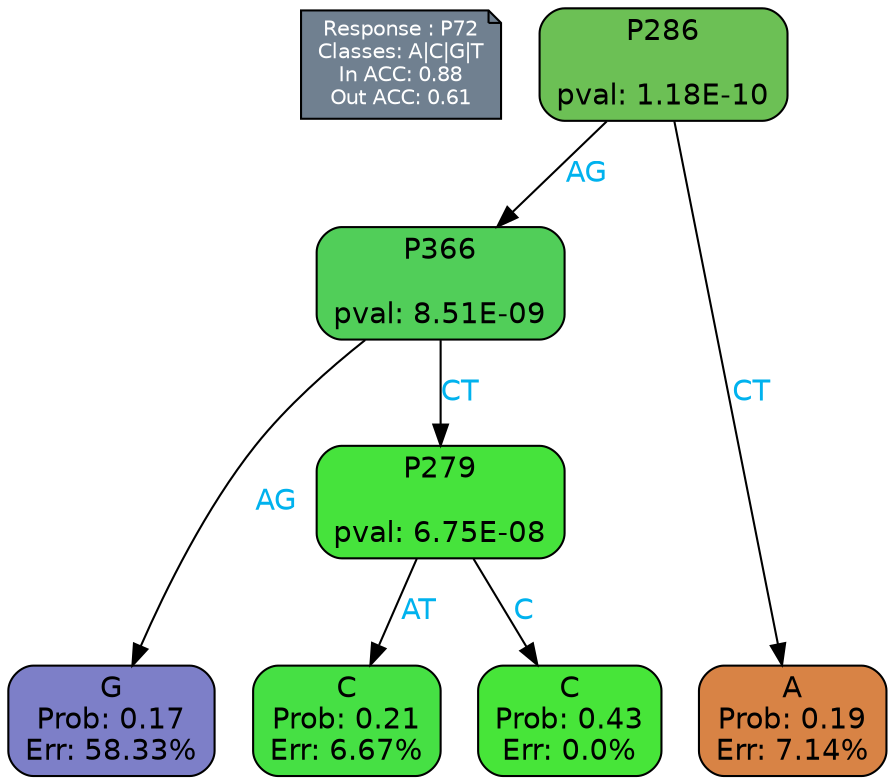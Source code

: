 digraph Tree {
node [shape=box, style="filled, rounded", color="black", fontname=helvetica] ;
graph [ranksep=equally, splines=polylines, bgcolor=transparent, dpi=600] ;
edge [fontname=helvetica] ;
LEGEND [label="Response : P72
Classes: A|C|G|T
In ACC: 0.88
Out ACC: 0.61
",shape=note,align=left,style=filled,fillcolor="slategray",fontcolor="white",fontsize=10];1 [label="P286

pval: 1.18E-10", fillcolor="#6cc055"] ;
2 [label="P366

pval: 8.51E-09", fillcolor="#51ce59"] ;
3 [label="G
Prob: 0.17
Err: 58.33%", fillcolor="#7d7fc8"] ;
4 [label="P279

pval: 6.75E-08", fillcolor="#46e33c"] ;
5 [label="C
Prob: 0.21
Err: 6.67%", fillcolor="#46e044"] ;
6 [label="C
Prob: 0.43
Err: 0.0%", fillcolor="#47e539"] ;
7 [label="A
Prob: 0.19
Err: 7.14%", fillcolor="#d88345"] ;
1 -> 2 [label="AG",fontcolor=deepskyblue2] ;
1 -> 7 [label="CT",fontcolor=deepskyblue2] ;
2 -> 3 [label="AG",fontcolor=deepskyblue2] ;
2 -> 4 [label="CT",fontcolor=deepskyblue2] ;
4 -> 5 [label="AT",fontcolor=deepskyblue2] ;
4 -> 6 [label="C",fontcolor=deepskyblue2] ;
{rank = same; 3;5;6;7;}{rank = same; LEGEND;1;}}